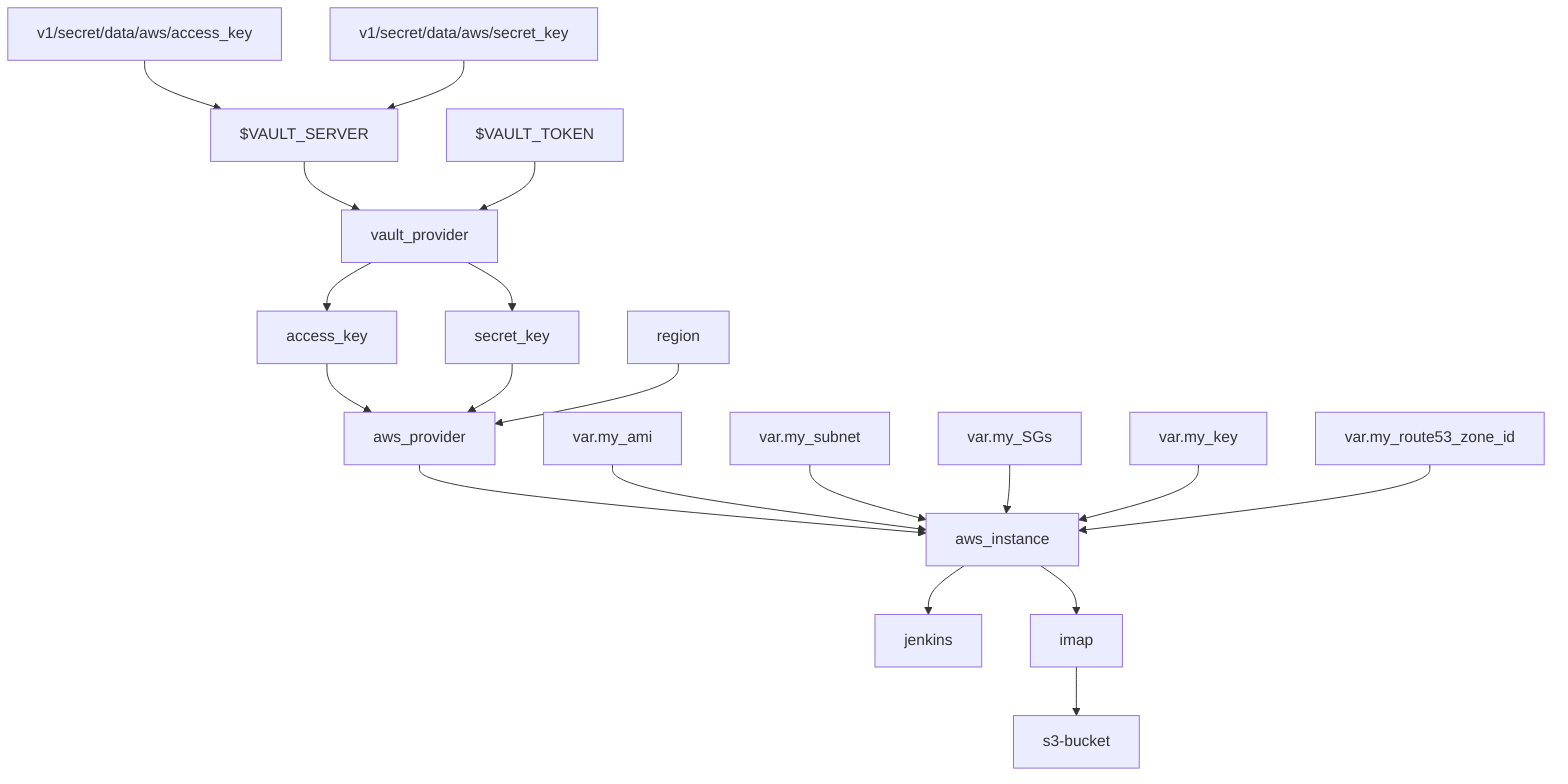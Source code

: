 graph TD;
    v1/secret/data/aws/access_key-->$VAULT_SERVER;
    v1/secret/data/aws/secret_key-->$VAULT_SERVER;
    $VAULT_SERVER-->vault_provider;
    $VAULT_TOKEN-->vault_provider;
    vault_provider-->access_key;
    vault_provider-->secret_key;
    access_key-->aws_provider;
    secret_key-->aws_provider;
    region-->aws_provider;
    aws_provider-->aws_instance;
    var.my_ami-->aws_instance;
    var.my_subnet-->aws_instance;
    var.my_SGs-->aws_instance;
    var.my_key-->aws_instance;
    var.my_route53_zone_id-->aws_instance;
    aws_instance-->jenkins;
    aws_instance-->imap
    imap-->s3-bucket